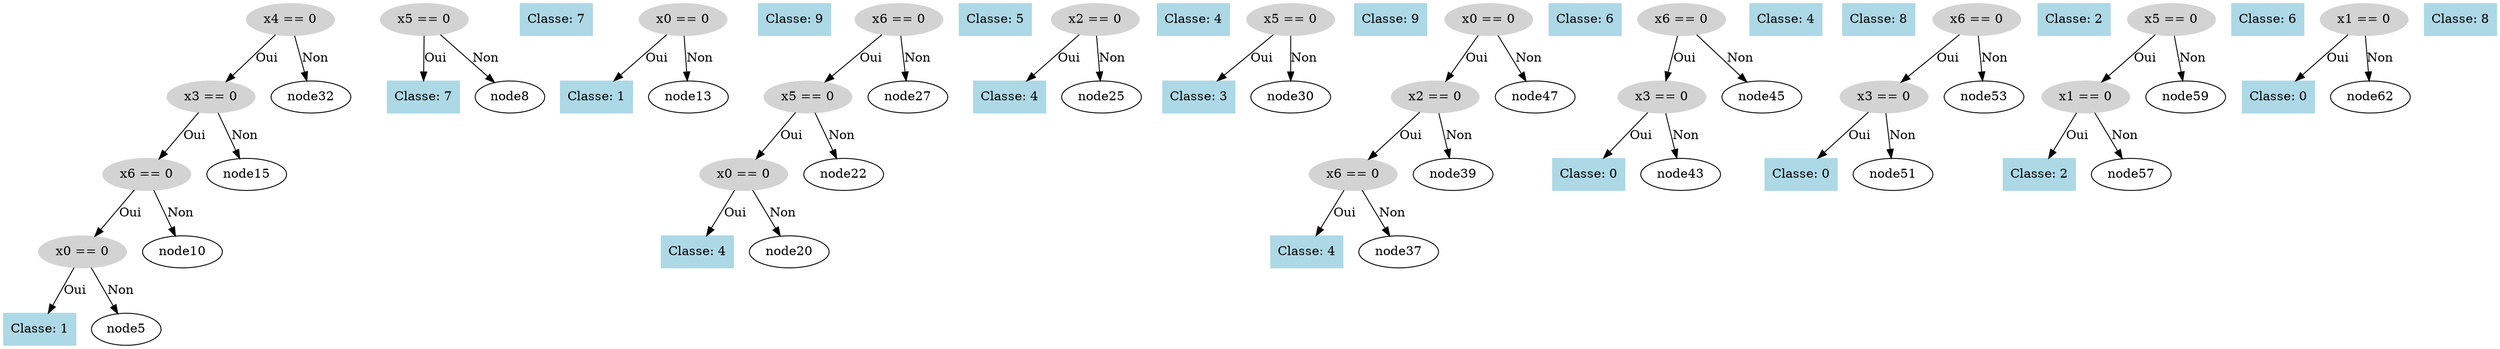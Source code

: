 digraph DecisionTree {
  node0 [label="x4 == 0", shape=ellipse, style=filled, color=lightgray];
  node0 -> node1 [label="Oui"];
  node1 [label="x3 == 0", shape=ellipse, style=filled, color=lightgray];
  node1 -> node2 [label="Oui"];
  node2 [label="x6 == 0", shape=ellipse, style=filled, color=lightgray];
  node2 -> node3 [label="Oui"];
  node3 [label="x0 == 0", shape=ellipse, style=filled, color=lightgray];
  node3 -> node4 [label="Oui"];
  node4 [label="Classe: 1", shape=box, style=filled, color=lightblue];
  node3 -> node5 [label="Non"];
  node6 [label="x5 == 0", shape=ellipse, style=filled, color=lightgray];
  node6 -> node7 [label="Oui"];
  node7 [label="Classe: 7", shape=box, style=filled, color=lightblue];
  node6 -> node8 [label="Non"];
  node9 [label="Classe: 7", shape=box, style=filled, color=lightblue];
  node2 -> node10 [label="Non"];
  node11 [label="x0 == 0", shape=ellipse, style=filled, color=lightgray];
  node11 -> node12 [label="Oui"];
  node12 [label="Classe: 1", shape=box, style=filled, color=lightblue];
  node11 -> node13 [label="Non"];
  node14 [label="Classe: 9", shape=box, style=filled, color=lightblue];
  node1 -> node15 [label="Non"];
  node16 [label="x6 == 0", shape=ellipse, style=filled, color=lightgray];
  node16 -> node17 [label="Oui"];
  node17 [label="x5 == 0", shape=ellipse, style=filled, color=lightgray];
  node17 -> node18 [label="Oui"];
  node18 [label="x0 == 0", shape=ellipse, style=filled, color=lightgray];
  node18 -> node19 [label="Oui"];
  node19 [label="Classe: 4", shape=box, style=filled, color=lightblue];
  node18 -> node20 [label="Non"];
  node21 [label="Classe: 5", shape=box, style=filled, color=lightblue];
  node17 -> node22 [label="Non"];
  node23 [label="x2 == 0", shape=ellipse, style=filled, color=lightgray];
  node23 -> node24 [label="Oui"];
  node24 [label="Classe: 4", shape=box, style=filled, color=lightblue];
  node23 -> node25 [label="Non"];
  node26 [label="Classe: 4", shape=box, style=filled, color=lightblue];
  node16 -> node27 [label="Non"];
  node28 [label="x5 == 0", shape=ellipse, style=filled, color=lightgray];
  node28 -> node29 [label="Oui"];
  node29 [label="Classe: 3", shape=box, style=filled, color=lightblue];
  node28 -> node30 [label="Non"];
  node31 [label="Classe: 9", shape=box, style=filled, color=lightblue];
  node0 -> node32 [label="Non"];
  node33 [label="x0 == 0", shape=ellipse, style=filled, color=lightgray];
  node33 -> node34 [label="Oui"];
  node34 [label="x2 == 0", shape=ellipse, style=filled, color=lightgray];
  node34 -> node35 [label="Oui"];
  node35 [label="x6 == 0", shape=ellipse, style=filled, color=lightgray];
  node35 -> node36 [label="Oui"];
  node36 [label="Classe: 4", shape=box, style=filled, color=lightblue];
  node35 -> node37 [label="Non"];
  node38 [label="Classe: 6", shape=box, style=filled, color=lightblue];
  node34 -> node39 [label="Non"];
  node40 [label="x6 == 0", shape=ellipse, style=filled, color=lightgray];
  node40 -> node41 [label="Oui"];
  node41 [label="x3 == 0", shape=ellipse, style=filled, color=lightgray];
  node41 -> node42 [label="Oui"];
  node42 [label="Classe: 0", shape=box, style=filled, color=lightblue];
  node41 -> node43 [label="Non"];
  node44 [label="Classe: 4", shape=box, style=filled, color=lightblue];
  node40 -> node45 [label="Non"];
  node46 [label="Classe: 8", shape=box, style=filled, color=lightblue];
  node33 -> node47 [label="Non"];
  node48 [label="x6 == 0", shape=ellipse, style=filled, color=lightgray];
  node48 -> node49 [label="Oui"];
  node49 [label="x3 == 0", shape=ellipse, style=filled, color=lightgray];
  node49 -> node50 [label="Oui"];
  node50 [label="Classe: 0", shape=box, style=filled, color=lightblue];
  node49 -> node51 [label="Non"];
  node52 [label="Classe: 2", shape=box, style=filled, color=lightblue];
  node48 -> node53 [label="Non"];
  node54 [label="x5 == 0", shape=ellipse, style=filled, color=lightgray];
  node54 -> node55 [label="Oui"];
  node55 [label="x1 == 0", shape=ellipse, style=filled, color=lightgray];
  node55 -> node56 [label="Oui"];
  node56 [label="Classe: 2", shape=box, style=filled, color=lightblue];
  node55 -> node57 [label="Non"];
  node58 [label="Classe: 6", shape=box, style=filled, color=lightblue];
  node54 -> node59 [label="Non"];
  node60 [label="x1 == 0", shape=ellipse, style=filled, color=lightgray];
  node60 -> node61 [label="Oui"];
  node61 [label="Classe: 0", shape=box, style=filled, color=lightblue];
  node60 -> node62 [label="Non"];
  node63 [label="Classe: 8", shape=box, style=filled, color=lightblue];
}
